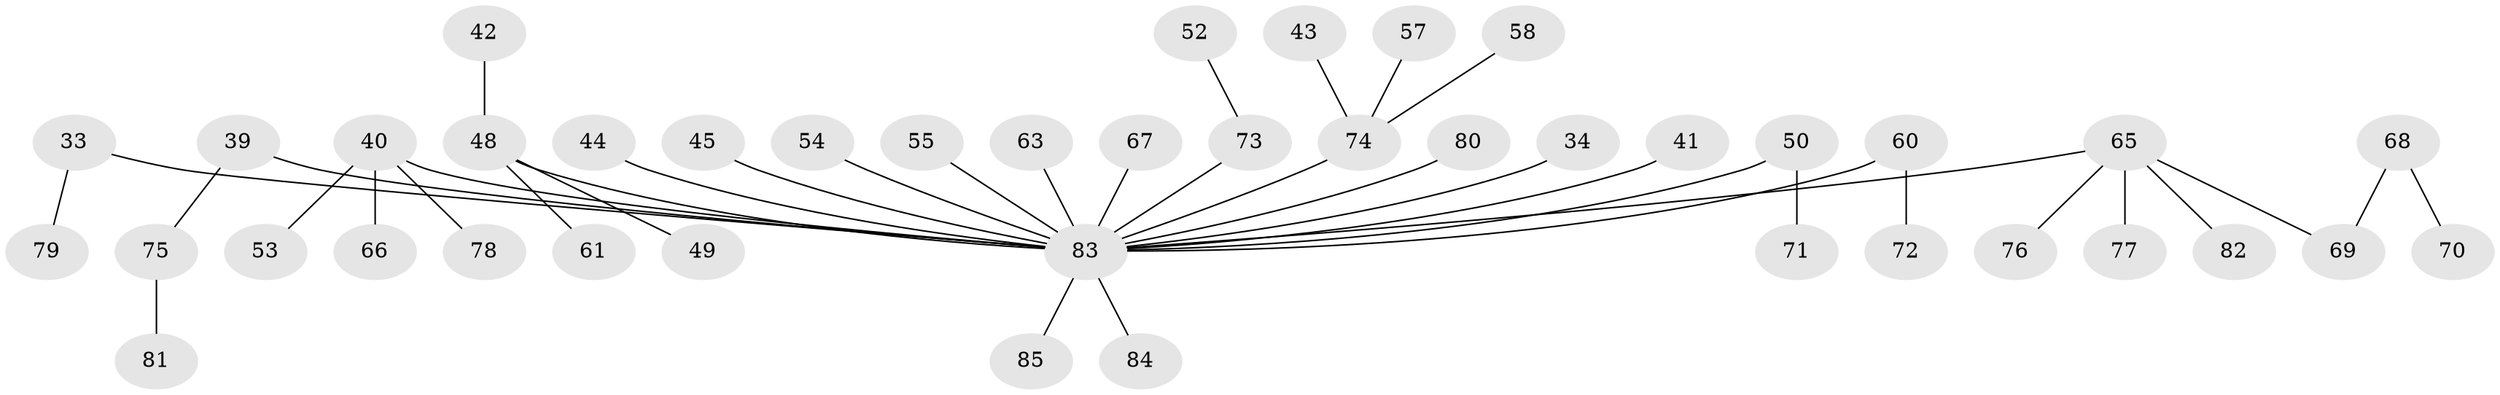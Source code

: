 // original degree distribution, {10: 0.011764705882352941, 4: 0.10588235294117647, 2: 0.18823529411764706, 1: 0.5529411764705883, 8: 0.011764705882352941, 5: 0.011764705882352941, 3: 0.11764705882352941}
// Generated by graph-tools (version 1.1) at 2025/52/03/09/25 04:52:34]
// undirected, 42 vertices, 41 edges
graph export_dot {
graph [start="1"]
  node [color=gray90,style=filled];
  33;
  34;
  39;
  40 [super="+28+30+32"];
  41 [super="+16+26"];
  42;
  43;
  44;
  45;
  48 [super="+23+37"];
  49;
  50 [super="+36"];
  52;
  53;
  54;
  55;
  57;
  58;
  60;
  61;
  63;
  65 [super="+59"];
  66;
  67;
  68 [super="+64"];
  69 [super="+62"];
  70;
  71;
  72;
  73 [super="+47"];
  74 [super="+14+18+19+51+29"];
  75;
  76;
  77;
  78;
  79;
  80;
  81;
  82;
  83 [super="+35+38+17"];
  84;
  85;
  33 -- 79;
  33 -- 83;
  34 -- 83;
  39 -- 75;
  39 -- 83;
  40 -- 78;
  40 -- 66;
  40 -- 83;
  40 -- 53;
  41 -- 83;
  42 -- 48;
  43 -- 74;
  44 -- 83;
  45 -- 83;
  48 -- 49;
  48 -- 83;
  48 -- 61;
  50 -- 71;
  50 -- 83;
  52 -- 73;
  54 -- 83;
  55 -- 83;
  57 -- 74;
  58 -- 74;
  60 -- 72;
  60 -- 83;
  63 -- 83;
  65 -- 76;
  65 -- 82;
  65 -- 69;
  65 -- 77;
  65 -- 83;
  67 -- 83;
  68 -- 69;
  68 -- 70;
  73 -- 83;
  74 -- 83;
  75 -- 81;
  80 -- 83;
  83 -- 84;
  83 -- 85;
}
